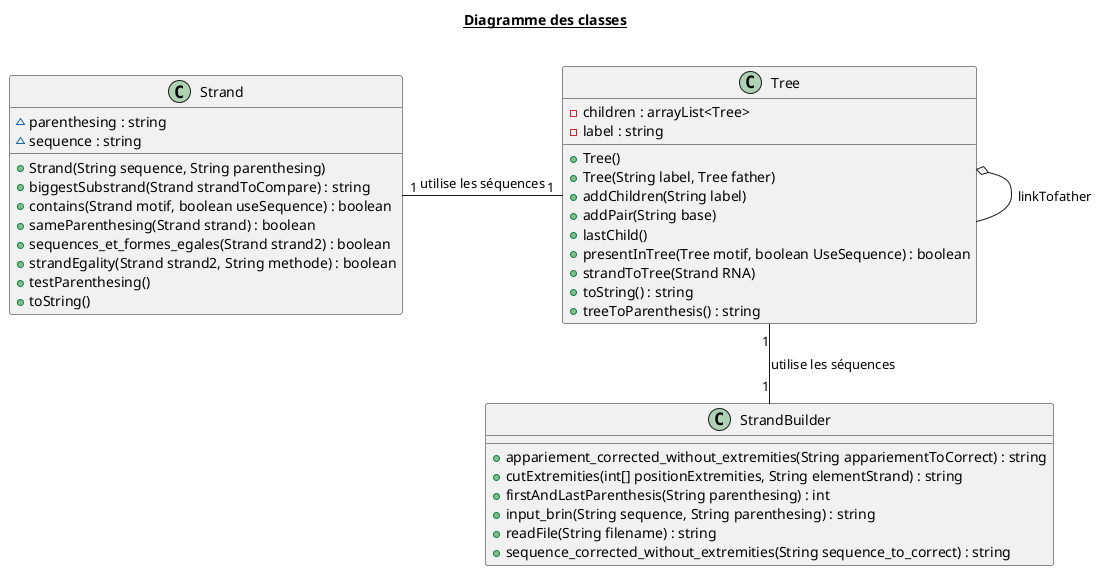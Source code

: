 @startuml

title __Diagramme des classes__\n

    class Strand {
        ~ parenthesing : string
        ~ sequence : string
        + Strand(String sequence, String parenthesing)
        + biggestSubstrand(Strand strandToCompare) : string
        + contains(Strand motif, boolean useSequence) : boolean
        + sameParenthesing(Strand strand) : boolean
        + sequences_et_formes_egales(Strand strand2) : boolean
        + strandEgality(Strand strand2, String methode) : boolean
        + testParenthesing()
        + toString()
    }
  

    class StrandBuilder {
        + appariement_corrected_without_extremities(String appariementToCorrect) : string
        + cutExtremities(int[] positionExtremities, String elementStrand) : string
        + firstAndLastParenthesis(String parenthesing) : int
        + input_brin(String sequence, String parenthesing) : string
        + readFile(String filename) : string
        + sequence_corrected_without_extremities(String sequence_to_correct) : string
    }


    class Tree {
        - children : arrayList<Tree>
        - label : string
        + Tree()
        + Tree(String label, Tree father)
        + addChildren(String label)
        + addPair(String base)
        + lastChild()
        + presentInTree(Tree motif, boolean UseSequence) : boolean
        + strandToTree(Strand RNA)
        + toString() : string
        + treeToParenthesis() : string
    }
  
  Tree "1"-down-"1" StrandBuilder : utilise les séquences
  Strand "1"--right--- "1" Tree : utilise les séquences
  Tree o- Tree : linkTofather



@enduml
